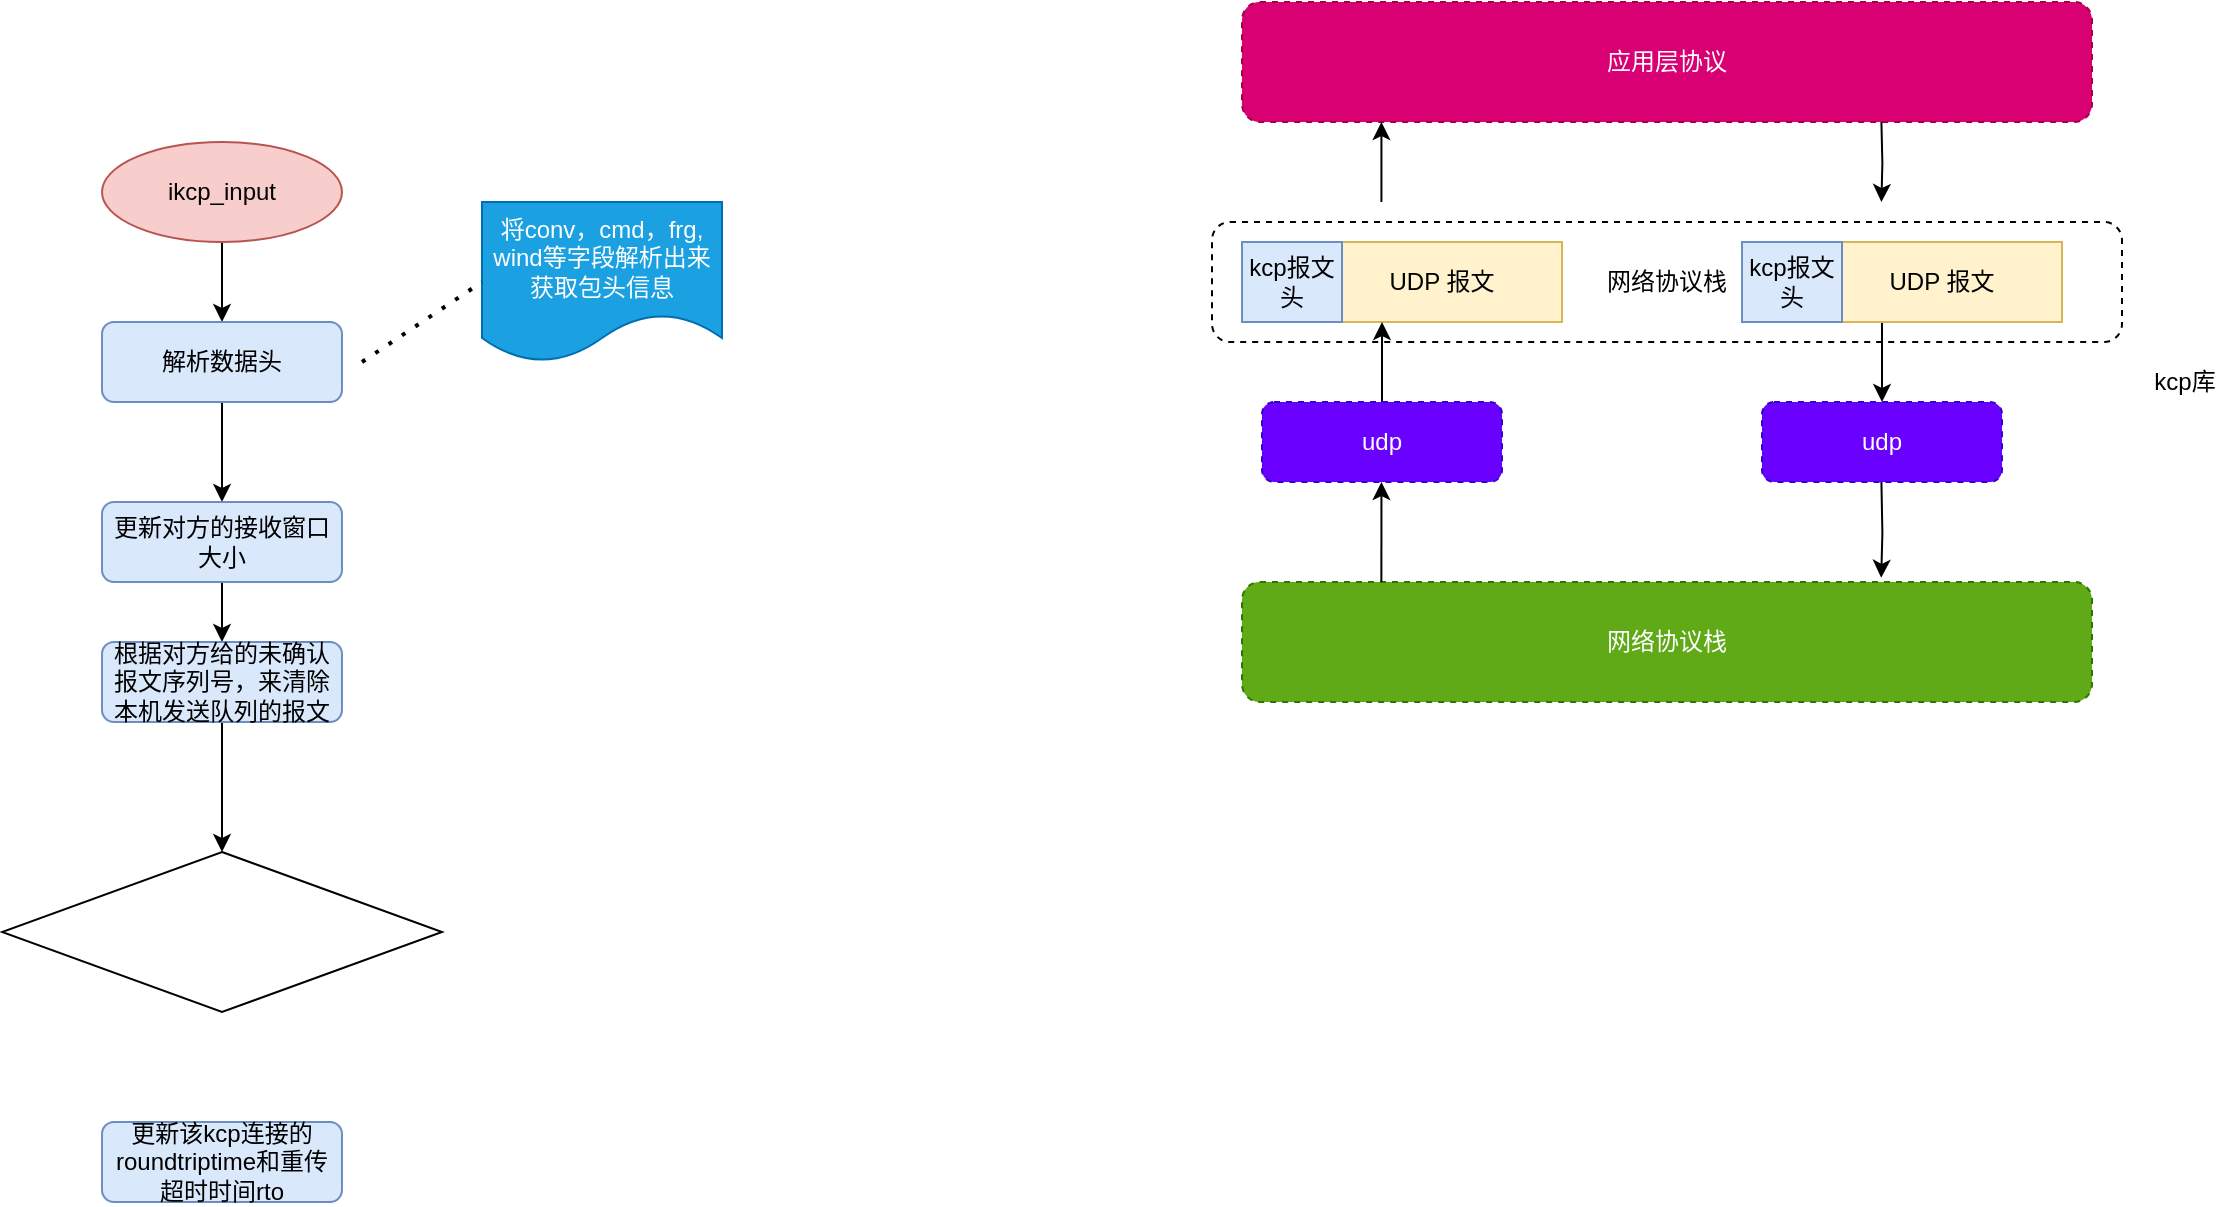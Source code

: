 <mxfile version="13.4.1" type="github">
  <diagram id="C5RBs43oDa-KdzZeNtuy" name="Page-1">
    <mxGraphModel dx="2031" dy="1103" grid="1" gridSize="10" guides="1" tooltips="1" connect="1" arrows="1" fold="1" page="1" pageScale="1" pageWidth="827" pageHeight="1169" math="0" shadow="0">
      <root>
        <mxCell id="WIyWlLk6GJQsqaUBKTNV-0" />
        <mxCell id="WIyWlLk6GJQsqaUBKTNV-1" parent="WIyWlLk6GJQsqaUBKTNV-0" />
        <mxCell id="T4MIaIh5VTVYv9zIn7lA-17" value="网络协议栈" style="rounded=1;whiteSpace=wrap;html=1;dashed=1;" vertex="1" parent="WIyWlLk6GJQsqaUBKTNV-1">
          <mxGeometry x="755" y="270" width="455" height="60" as="geometry" />
        </mxCell>
        <mxCell id="T4MIaIh5VTVYv9zIn7lA-5" style="edgeStyle=orthogonalEdgeStyle;rounded=0;orthogonalLoop=1;jettySize=auto;html=1;exitX=0.5;exitY=1;exitDx=0;exitDy=0;entryX=0.5;entryY=0;entryDx=0;entryDy=0;" edge="1" parent="WIyWlLk6GJQsqaUBKTNV-1" source="T4MIaIh5VTVYv9zIn7lA-0" target="T4MIaIh5VTVYv9zIn7lA-1">
          <mxGeometry relative="1" as="geometry" />
        </mxCell>
        <mxCell id="T4MIaIh5VTVYv9zIn7lA-0" value="ikcp_input" style="ellipse;whiteSpace=wrap;html=1;fillColor=#f8cecc;strokeColor=#b85450;" vertex="1" parent="WIyWlLk6GJQsqaUBKTNV-1">
          <mxGeometry x="200" y="230" width="120" height="50" as="geometry" />
        </mxCell>
        <mxCell id="T4MIaIh5VTVYv9zIn7lA-35" style="edgeStyle=orthogonalEdgeStyle;rounded=0;orthogonalLoop=1;jettySize=auto;html=1;exitX=0.5;exitY=1;exitDx=0;exitDy=0;entryX=0.5;entryY=0;entryDx=0;entryDy=0;endArrow=classic;endFill=1;" edge="1" parent="WIyWlLk6GJQsqaUBKTNV-1" source="T4MIaIh5VTVYv9zIn7lA-1" target="T4MIaIh5VTVYv9zIn7lA-6">
          <mxGeometry relative="1" as="geometry" />
        </mxCell>
        <mxCell id="T4MIaIh5VTVYv9zIn7lA-1" value="解析数据头" style="rounded=1;whiteSpace=wrap;html=1;fillColor=#dae8fc;strokeColor=#6c8ebf;" vertex="1" parent="WIyWlLk6GJQsqaUBKTNV-1">
          <mxGeometry x="200" y="320" width="120" height="40" as="geometry" />
        </mxCell>
        <mxCell id="T4MIaIh5VTVYv9zIn7lA-2" value="将conv，cmd，frg, wind等字段解析出来获取包头信息" style="shape=document;whiteSpace=wrap;html=1;boundedLbl=1;fillColor=#1ba1e2;strokeColor=#006EAF;fontColor=#ffffff;" vertex="1" parent="WIyWlLk6GJQsqaUBKTNV-1">
          <mxGeometry x="390" y="260" width="120" height="80" as="geometry" />
        </mxCell>
        <mxCell id="T4MIaIh5VTVYv9zIn7lA-3" value="" style="endArrow=none;dashed=1;html=1;dashPattern=1 3;strokeWidth=2;" edge="1" parent="WIyWlLk6GJQsqaUBKTNV-1">
          <mxGeometry width="50" height="50" relative="1" as="geometry">
            <mxPoint x="330" y="340" as="sourcePoint" />
            <mxPoint x="390" y="300" as="targetPoint" />
          </mxGeometry>
        </mxCell>
        <mxCell id="T4MIaIh5VTVYv9zIn7lA-36" style="edgeStyle=orthogonalEdgeStyle;rounded=0;orthogonalLoop=1;jettySize=auto;html=1;exitX=0.5;exitY=1;exitDx=0;exitDy=0;entryX=0.5;entryY=0;entryDx=0;entryDy=0;endArrow=classic;endFill=1;" edge="1" parent="WIyWlLk6GJQsqaUBKTNV-1" source="T4MIaIh5VTVYv9zIn7lA-6" target="T4MIaIh5VTVYv9zIn7lA-7">
          <mxGeometry relative="1" as="geometry" />
        </mxCell>
        <mxCell id="T4MIaIh5VTVYv9zIn7lA-6" value="更新对方的接收窗口大小" style="rounded=1;whiteSpace=wrap;html=1;fillColor=#dae8fc;strokeColor=#6c8ebf;" vertex="1" parent="WIyWlLk6GJQsqaUBKTNV-1">
          <mxGeometry x="200" y="410" width="120" height="40" as="geometry" />
        </mxCell>
        <mxCell id="T4MIaIh5VTVYv9zIn7lA-37" style="edgeStyle=orthogonalEdgeStyle;rounded=0;orthogonalLoop=1;jettySize=auto;html=1;exitX=0.5;exitY=1;exitDx=0;exitDy=0;entryX=0.5;entryY=0;entryDx=0;entryDy=0;endArrow=classic;endFill=1;" edge="1" parent="WIyWlLk6GJQsqaUBKTNV-1" source="T4MIaIh5VTVYv9zIn7lA-7" target="T4MIaIh5VTVYv9zIn7lA-34">
          <mxGeometry relative="1" as="geometry" />
        </mxCell>
        <mxCell id="T4MIaIh5VTVYv9zIn7lA-7" value="根据对方给的未确认报文序列号，来清除本机发送队列的报文" style="rounded=1;whiteSpace=wrap;html=1;fillColor=#dae8fc;strokeColor=#6c8ebf;" vertex="1" parent="WIyWlLk6GJQsqaUBKTNV-1">
          <mxGeometry x="200" y="480" width="120" height="40" as="geometry" />
        </mxCell>
        <mxCell id="T4MIaIh5VTVYv9zIn7lA-8" value="UDP 报文" style="rounded=0;whiteSpace=wrap;html=1;fillColor=#fff2cc;strokeColor=#d6b656;" vertex="1" parent="WIyWlLk6GJQsqaUBKTNV-1">
          <mxGeometry x="810" y="280" width="120" height="40" as="geometry" />
        </mxCell>
        <mxCell id="T4MIaIh5VTVYv9zIn7lA-9" value="kcp报文头" style="rounded=0;whiteSpace=wrap;html=1;fillColor=#dae8fc;strokeColor=#6c8ebf;" vertex="1" parent="WIyWlLk6GJQsqaUBKTNV-1">
          <mxGeometry x="770" y="280" width="50" height="40" as="geometry" />
        </mxCell>
        <mxCell id="T4MIaIh5VTVYv9zIn7lA-12" style="edgeStyle=orthogonalEdgeStyle;rounded=0;orthogonalLoop=1;jettySize=auto;html=1;exitX=0.25;exitY=1;exitDx=0;exitDy=0;entryX=0.5;entryY=0;entryDx=0;entryDy=0;" edge="1" parent="WIyWlLk6GJQsqaUBKTNV-1" source="T4MIaIh5VTVYv9zIn7lA-10" target="T4MIaIh5VTVYv9zIn7lA-20">
          <mxGeometry relative="1" as="geometry">
            <mxPoint x="1090" y="450" as="targetPoint" />
          </mxGeometry>
        </mxCell>
        <mxCell id="T4MIaIh5VTVYv9zIn7lA-10" value="UDP 报文" style="rounded=0;whiteSpace=wrap;html=1;fillColor=#fff2cc;strokeColor=#d6b656;" vertex="1" parent="WIyWlLk6GJQsqaUBKTNV-1">
          <mxGeometry x="1060" y="280" width="120" height="40" as="geometry" />
        </mxCell>
        <mxCell id="T4MIaIh5VTVYv9zIn7lA-11" value="kcp报文头" style="rounded=0;whiteSpace=wrap;html=1;fillColor=#dae8fc;strokeColor=#6c8ebf;" vertex="1" parent="WIyWlLk6GJQsqaUBKTNV-1">
          <mxGeometry x="1020" y="280" width="50" height="40" as="geometry" />
        </mxCell>
        <mxCell id="T4MIaIh5VTVYv9zIn7lA-15" value="" style="endArrow=classic;html=1;entryX=0.25;entryY=1;entryDx=0;entryDy=0;exitX=0.5;exitY=0;exitDx=0;exitDy=0;" edge="1" parent="WIyWlLk6GJQsqaUBKTNV-1" source="T4MIaIh5VTVYv9zIn7lA-19" target="T4MIaIh5VTVYv9zIn7lA-8">
          <mxGeometry width="50" height="50" relative="1" as="geometry">
            <mxPoint x="840" y="450" as="sourcePoint" />
            <mxPoint x="850" y="390" as="targetPoint" />
          </mxGeometry>
        </mxCell>
        <mxCell id="T4MIaIh5VTVYv9zIn7lA-16" value="网络协议栈" style="rounded=1;whiteSpace=wrap;html=1;dashed=1;fillColor=#60a917;strokeColor=#2D7600;fontColor=#ffffff;" vertex="1" parent="WIyWlLk6GJQsqaUBKTNV-1">
          <mxGeometry x="770" y="450" width="425" height="60" as="geometry" />
        </mxCell>
        <mxCell id="T4MIaIh5VTVYv9zIn7lA-18" value="kcp库" style="text;html=1;align=center;verticalAlign=middle;resizable=0;points=[];autosize=1;" vertex="1" parent="WIyWlLk6GJQsqaUBKTNV-1">
          <mxGeometry x="1216" y="340" width="50" height="20" as="geometry" />
        </mxCell>
        <mxCell id="T4MIaIh5VTVYv9zIn7lA-19" value="udp" style="rounded=1;whiteSpace=wrap;html=1;dashed=1;fillColor=#6a00ff;strokeColor=#3700CC;fontColor=#ffffff;" vertex="1" parent="WIyWlLk6GJQsqaUBKTNV-1">
          <mxGeometry x="780" y="360" width="120" height="40" as="geometry" />
        </mxCell>
        <mxCell id="T4MIaIh5VTVYv9zIn7lA-20" value="udp" style="rounded=1;whiteSpace=wrap;html=1;dashed=1;fillColor=#6a00ff;strokeColor=#3700CC;fontColor=#ffffff;" vertex="1" parent="WIyWlLk6GJQsqaUBKTNV-1">
          <mxGeometry x="1030" y="360" width="120" height="40" as="geometry" />
        </mxCell>
        <mxCell id="T4MIaIh5VTVYv9zIn7lA-23" value="应用层协议" style="rounded=1;whiteSpace=wrap;html=1;dashed=1;fillColor=#d80073;strokeColor=#A50040;fontColor=#ffffff;" vertex="1" parent="WIyWlLk6GJQsqaUBKTNV-1">
          <mxGeometry x="770" y="160" width="425" height="60" as="geometry" />
        </mxCell>
        <mxCell id="T4MIaIh5VTVYv9zIn7lA-34" value="" style="rhombus;whiteSpace=wrap;html=1;" vertex="1" parent="WIyWlLk6GJQsqaUBKTNV-1">
          <mxGeometry x="150" y="585" width="220" height="80" as="geometry" />
        </mxCell>
        <mxCell id="T4MIaIh5VTVYv9zIn7lA-38" value="更新该kcp连接的roundtriptime和重传超时时间rto" style="rounded=1;whiteSpace=wrap;html=1;fillColor=#dae8fc;strokeColor=#6c8ebf;" vertex="1" parent="WIyWlLk6GJQsqaUBKTNV-1">
          <mxGeometry x="200" y="720" width="120" height="40" as="geometry" />
        </mxCell>
        <mxCell id="T4MIaIh5VTVYv9zIn7lA-41" value="" style="endArrow=classic;html=1;entryX=0.25;entryY=1;entryDx=0;entryDy=0;exitX=0.164;exitY=0;exitDx=0;exitDy=0;exitPerimeter=0;" edge="1" parent="WIyWlLk6GJQsqaUBKTNV-1" source="T4MIaIh5VTVYv9zIn7lA-16">
          <mxGeometry width="50" height="50" relative="1" as="geometry">
            <mxPoint x="839.71" y="440" as="sourcePoint" />
            <mxPoint x="839.71" y="400" as="targetPoint" />
          </mxGeometry>
        </mxCell>
        <mxCell id="T4MIaIh5VTVYv9zIn7lA-44" style="edgeStyle=orthogonalEdgeStyle;rounded=0;orthogonalLoop=1;jettySize=auto;html=1;exitX=0.25;exitY=1;exitDx=0;exitDy=0;entryX=0.752;entryY=-0.035;entryDx=0;entryDy=0;entryPerimeter=0;" edge="1" parent="WIyWlLk6GJQsqaUBKTNV-1" target="T4MIaIh5VTVYv9zIn7lA-16">
          <mxGeometry relative="1" as="geometry">
            <mxPoint x="1089.71" y="440" as="targetPoint" />
            <mxPoint x="1089.71" y="400" as="sourcePoint" />
          </mxGeometry>
        </mxCell>
        <mxCell id="T4MIaIh5VTVYv9zIn7lA-47" style="edgeStyle=orthogonalEdgeStyle;rounded=0;orthogonalLoop=1;jettySize=auto;html=1;exitX=0.25;exitY=1;exitDx=0;exitDy=0;entryX=0.5;entryY=0;entryDx=0;entryDy=0;" edge="1" parent="WIyWlLk6GJQsqaUBKTNV-1">
          <mxGeometry relative="1" as="geometry">
            <mxPoint x="1089.71" y="260" as="targetPoint" />
            <mxPoint x="1089.71" y="220" as="sourcePoint" />
          </mxGeometry>
        </mxCell>
        <mxCell id="T4MIaIh5VTVYv9zIn7lA-49" value="" style="endArrow=classic;html=1;entryX=0.25;entryY=1;entryDx=0;entryDy=0;exitX=0.5;exitY=0;exitDx=0;exitDy=0;" edge="1" parent="WIyWlLk6GJQsqaUBKTNV-1">
          <mxGeometry width="50" height="50" relative="1" as="geometry">
            <mxPoint x="839.71" y="260" as="sourcePoint" />
            <mxPoint x="839.71" y="220" as="targetPoint" />
          </mxGeometry>
        </mxCell>
      </root>
    </mxGraphModel>
  </diagram>
</mxfile>

